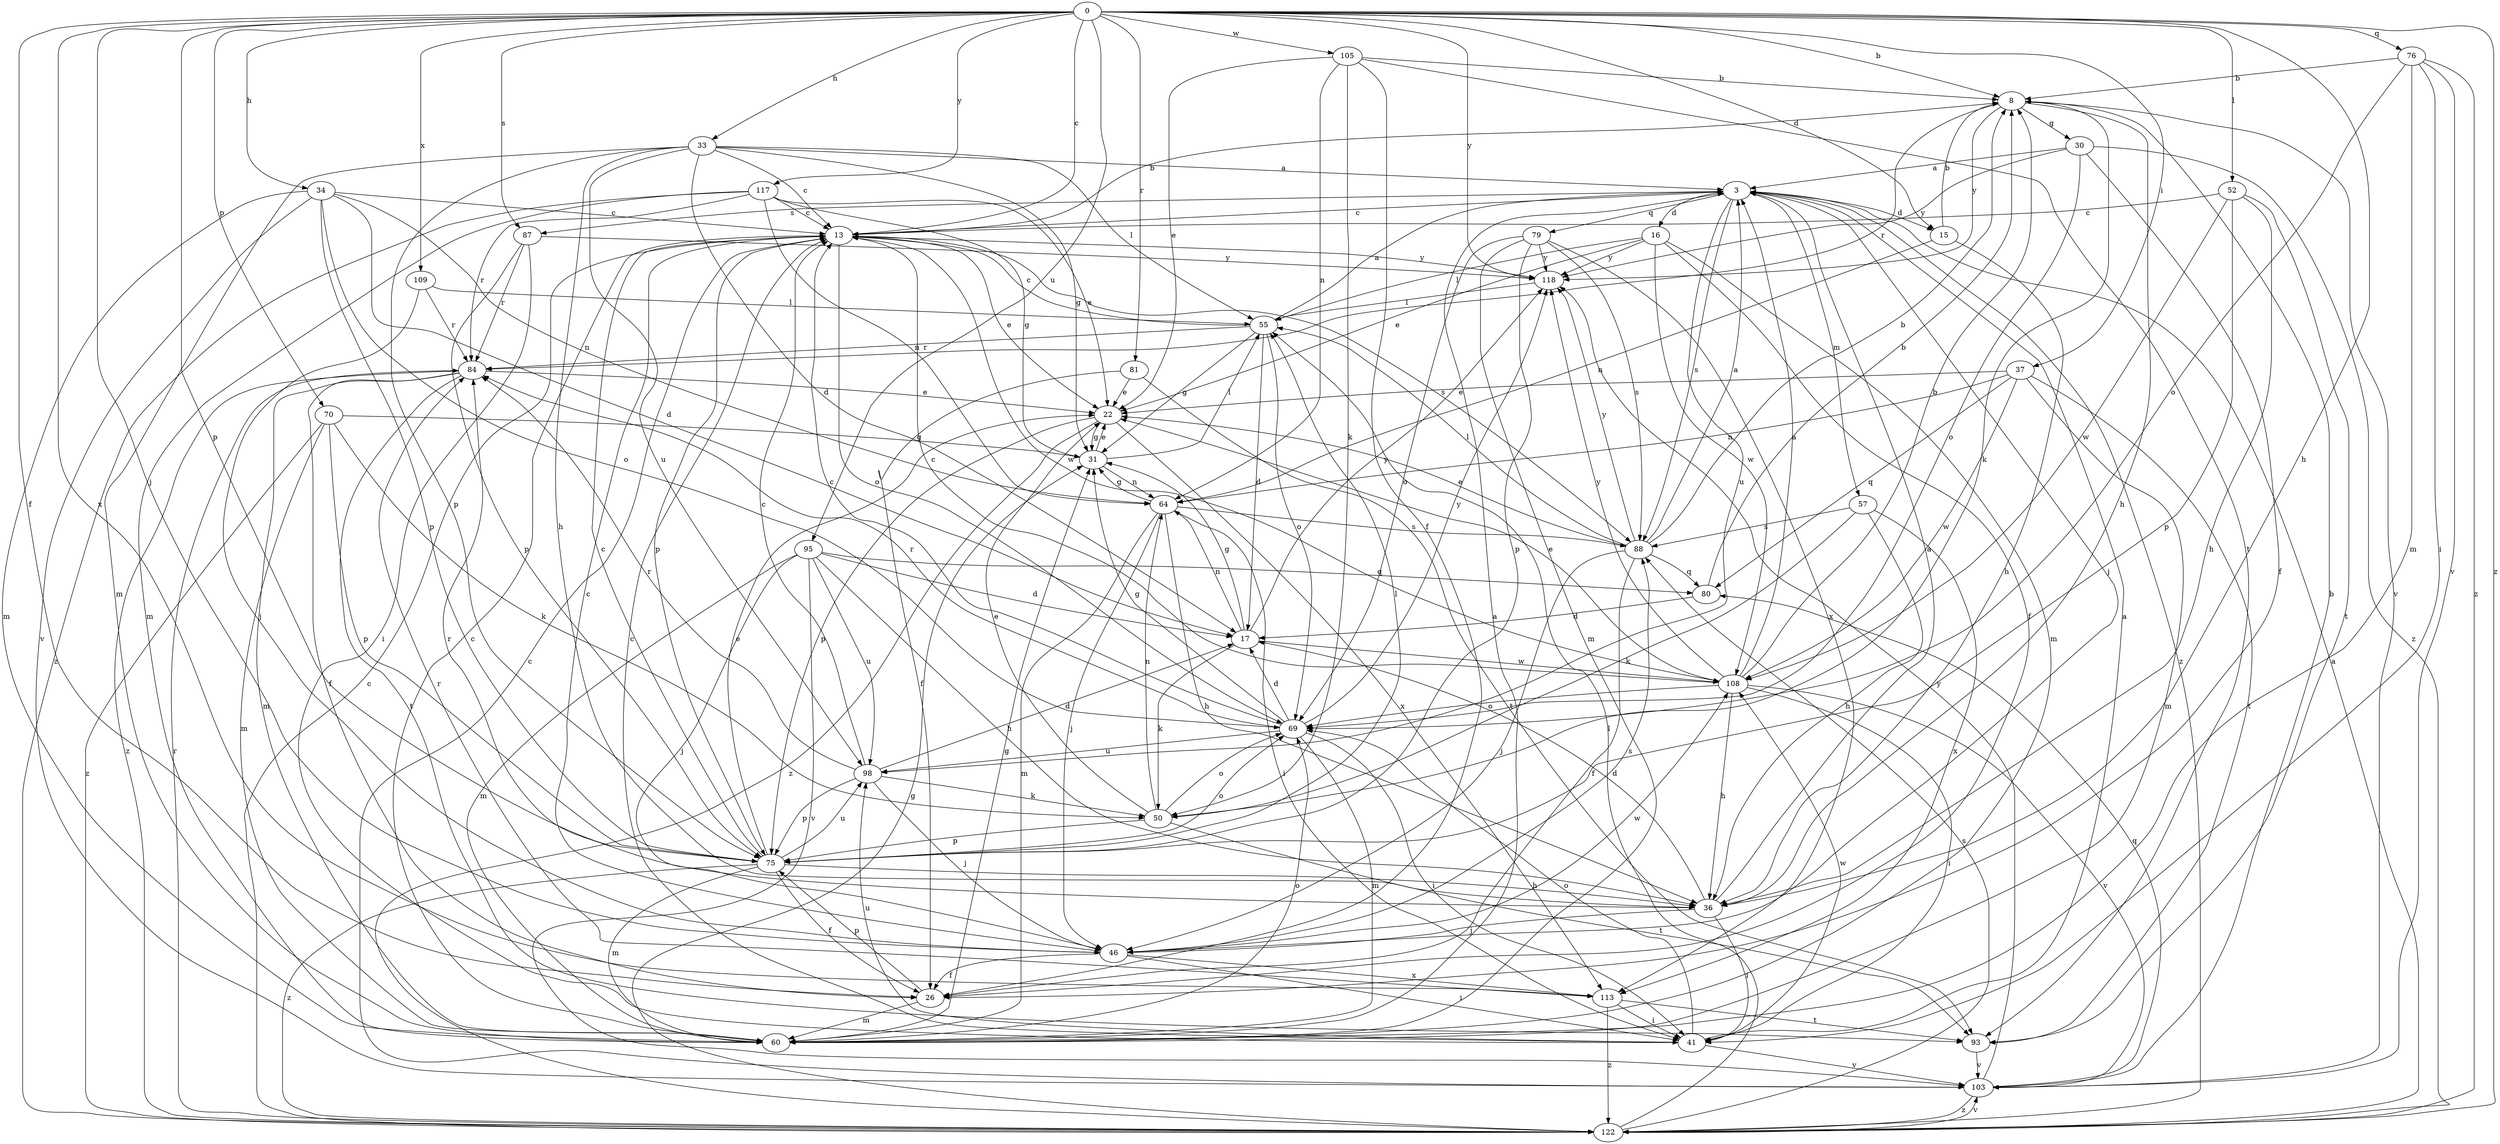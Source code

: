 strict digraph  {
0;
3;
8;
13;
15;
16;
17;
22;
26;
30;
31;
33;
34;
36;
37;
41;
46;
50;
52;
55;
57;
60;
64;
69;
70;
75;
76;
79;
80;
81;
84;
87;
88;
93;
95;
98;
103;
105;
108;
109;
113;
117;
118;
122;
0 -> 8  [label=b];
0 -> 13  [label=c];
0 -> 15  [label=d];
0 -> 26  [label=f];
0 -> 33  [label=h];
0 -> 34  [label=h];
0 -> 36  [label=h];
0 -> 37  [label=i];
0 -> 46  [label=j];
0 -> 52  [label=l];
0 -> 70  [label=p];
0 -> 75  [label=p];
0 -> 76  [label=q];
0 -> 81  [label=r];
0 -> 87  [label=s];
0 -> 95  [label=u];
0 -> 105  [label=w];
0 -> 109  [label=x];
0 -> 113  [label=x];
0 -> 117  [label=y];
0 -> 118  [label=y];
0 -> 122  [label=z];
3 -> 13  [label=c];
3 -> 15  [label=d];
3 -> 16  [label=d];
3 -> 46  [label=j];
3 -> 57  [label=m];
3 -> 79  [label=q];
3 -> 87  [label=s];
3 -> 88  [label=s];
3 -> 98  [label=u];
3 -> 122  [label=z];
8 -> 30  [label=g];
8 -> 36  [label=h];
8 -> 50  [label=k];
8 -> 84  [label=r];
8 -> 103  [label=v];
8 -> 118  [label=y];
13 -> 8  [label=b];
13 -> 22  [label=e];
13 -> 69  [label=o];
13 -> 75  [label=p];
13 -> 88  [label=s];
13 -> 108  [label=w];
13 -> 118  [label=y];
15 -> 8  [label=b];
15 -> 36  [label=h];
15 -> 64  [label=n];
16 -> 22  [label=e];
16 -> 26  [label=f];
16 -> 55  [label=l];
16 -> 60  [label=m];
16 -> 108  [label=w];
16 -> 118  [label=y];
17 -> 31  [label=g];
17 -> 50  [label=k];
17 -> 64  [label=n];
17 -> 108  [label=w];
17 -> 118  [label=y];
22 -> 31  [label=g];
22 -> 75  [label=p];
22 -> 113  [label=x];
22 -> 122  [label=z];
26 -> 60  [label=m];
26 -> 75  [label=p];
30 -> 3  [label=a];
30 -> 26  [label=f];
30 -> 69  [label=o];
30 -> 118  [label=y];
30 -> 122  [label=z];
31 -> 22  [label=e];
31 -> 55  [label=l];
31 -> 64  [label=n];
33 -> 3  [label=a];
33 -> 13  [label=c];
33 -> 17  [label=d];
33 -> 31  [label=g];
33 -> 36  [label=h];
33 -> 55  [label=l];
33 -> 60  [label=m];
33 -> 75  [label=p];
33 -> 98  [label=u];
34 -> 13  [label=c];
34 -> 17  [label=d];
34 -> 60  [label=m];
34 -> 64  [label=n];
34 -> 69  [label=o];
34 -> 75  [label=p];
34 -> 103  [label=v];
36 -> 3  [label=a];
36 -> 17  [label=d];
36 -> 41  [label=i];
36 -> 46  [label=j];
36 -> 84  [label=r];
37 -> 22  [label=e];
37 -> 60  [label=m];
37 -> 64  [label=n];
37 -> 80  [label=q];
37 -> 93  [label=t];
37 -> 108  [label=w];
41 -> 3  [label=a];
41 -> 13  [label=c];
41 -> 69  [label=o];
41 -> 98  [label=u];
41 -> 103  [label=v];
41 -> 108  [label=w];
46 -> 13  [label=c];
46 -> 26  [label=f];
46 -> 41  [label=i];
46 -> 88  [label=s];
46 -> 108  [label=w];
46 -> 113  [label=x];
50 -> 22  [label=e];
50 -> 64  [label=n];
50 -> 69  [label=o];
50 -> 75  [label=p];
50 -> 93  [label=t];
52 -> 13  [label=c];
52 -> 36  [label=h];
52 -> 75  [label=p];
52 -> 93  [label=t];
52 -> 108  [label=w];
55 -> 3  [label=a];
55 -> 13  [label=c];
55 -> 17  [label=d];
55 -> 31  [label=g];
55 -> 69  [label=o];
55 -> 84  [label=r];
57 -> 36  [label=h];
57 -> 50  [label=k];
57 -> 88  [label=s];
57 -> 113  [label=x];
60 -> 3  [label=a];
60 -> 13  [label=c];
60 -> 31  [label=g];
60 -> 69  [label=o];
64 -> 31  [label=g];
64 -> 36  [label=h];
64 -> 41  [label=i];
64 -> 46  [label=j];
64 -> 60  [label=m];
64 -> 88  [label=s];
69 -> 13  [label=c];
69 -> 17  [label=d];
69 -> 31  [label=g];
69 -> 41  [label=i];
69 -> 60  [label=m];
69 -> 84  [label=r];
69 -> 98  [label=u];
69 -> 118  [label=y];
70 -> 31  [label=g];
70 -> 50  [label=k];
70 -> 60  [label=m];
70 -> 75  [label=p];
70 -> 122  [label=z];
75 -> 13  [label=c];
75 -> 22  [label=e];
75 -> 26  [label=f];
75 -> 36  [label=h];
75 -> 55  [label=l];
75 -> 60  [label=m];
75 -> 69  [label=o];
75 -> 98  [label=u];
75 -> 122  [label=z];
76 -> 8  [label=b];
76 -> 41  [label=i];
76 -> 60  [label=m];
76 -> 69  [label=o];
76 -> 103  [label=v];
76 -> 122  [label=z];
79 -> 60  [label=m];
79 -> 69  [label=o];
79 -> 75  [label=p];
79 -> 88  [label=s];
79 -> 113  [label=x];
79 -> 118  [label=y];
80 -> 8  [label=b];
80 -> 17  [label=d];
81 -> 22  [label=e];
81 -> 26  [label=f];
81 -> 93  [label=t];
84 -> 22  [label=e];
84 -> 26  [label=f];
84 -> 60  [label=m];
84 -> 93  [label=t];
84 -> 122  [label=z];
87 -> 41  [label=i];
87 -> 75  [label=p];
87 -> 84  [label=r];
87 -> 118  [label=y];
88 -> 3  [label=a];
88 -> 8  [label=b];
88 -> 22  [label=e];
88 -> 26  [label=f];
88 -> 46  [label=j];
88 -> 55  [label=l];
88 -> 80  [label=q];
88 -> 118  [label=y];
93 -> 103  [label=v];
95 -> 17  [label=d];
95 -> 36  [label=h];
95 -> 46  [label=j];
95 -> 60  [label=m];
95 -> 80  [label=q];
95 -> 98  [label=u];
95 -> 103  [label=v];
98 -> 13  [label=c];
98 -> 17  [label=d];
98 -> 46  [label=j];
98 -> 50  [label=k];
98 -> 75  [label=p];
98 -> 84  [label=r];
103 -> 8  [label=b];
103 -> 13  [label=c];
103 -> 80  [label=q];
103 -> 118  [label=y];
103 -> 122  [label=z];
105 -> 8  [label=b];
105 -> 22  [label=e];
105 -> 26  [label=f];
105 -> 50  [label=k];
105 -> 64  [label=n];
105 -> 93  [label=t];
108 -> 3  [label=a];
108 -> 8  [label=b];
108 -> 13  [label=c];
108 -> 22  [label=e];
108 -> 36  [label=h];
108 -> 41  [label=i];
108 -> 69  [label=o];
108 -> 103  [label=v];
108 -> 118  [label=y];
109 -> 46  [label=j];
109 -> 55  [label=l];
109 -> 84  [label=r];
113 -> 41  [label=i];
113 -> 84  [label=r];
113 -> 93  [label=t];
113 -> 122  [label=z];
117 -> 13  [label=c];
117 -> 22  [label=e];
117 -> 31  [label=g];
117 -> 60  [label=m];
117 -> 64  [label=n];
117 -> 84  [label=r];
117 -> 122  [label=z];
118 -> 55  [label=l];
122 -> 3  [label=a];
122 -> 13  [label=c];
122 -> 31  [label=g];
122 -> 55  [label=l];
122 -> 84  [label=r];
122 -> 88  [label=s];
122 -> 103  [label=v];
}
